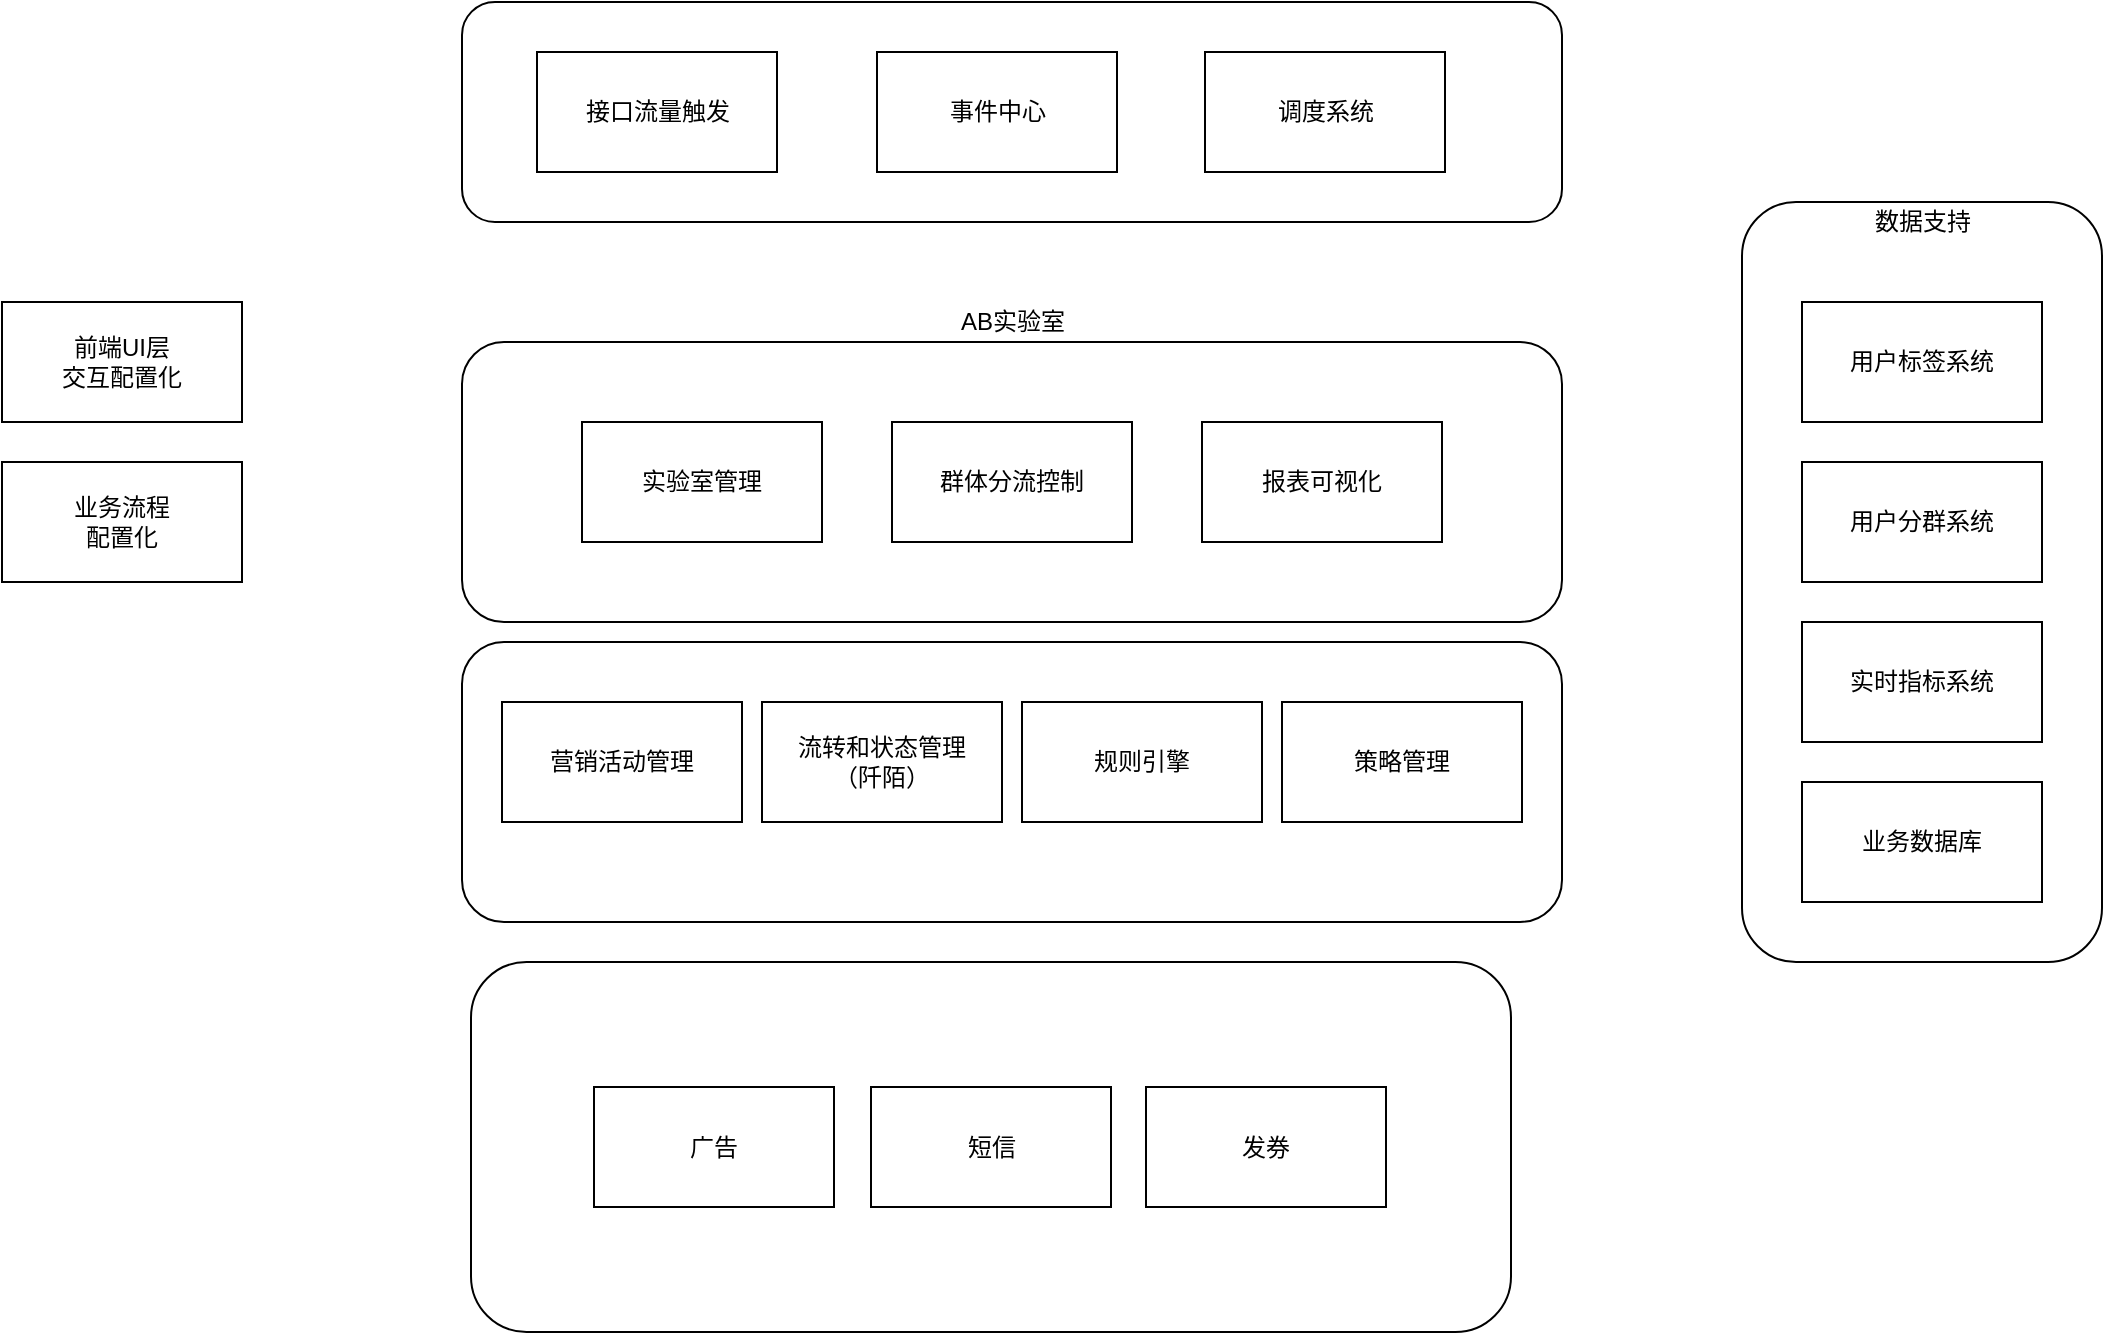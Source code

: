 <mxfile version="16.5.5" type="github">
  <diagram id="RmFsYLsExDQatSAV30NK" name="第 1 页">
    <mxGraphModel dx="1933" dy="614" grid="1" gridSize="10" guides="1" tooltips="1" connect="1" arrows="1" fold="1" page="1" pageScale="1" pageWidth="827" pageHeight="1169" math="0" shadow="0">
      <root>
        <mxCell id="0" />
        <mxCell id="1" parent="0" />
        <mxCell id="bcmtBXyTn41cGkJ8xuMt-28" value="" style="rounded=1;whiteSpace=wrap;html=1;" vertex="1" parent="1">
          <mxGeometry x="90" y="210" width="550" height="140" as="geometry" />
        </mxCell>
        <mxCell id="bcmtBXyTn41cGkJ8xuMt-22" value="" style="rounded=1;whiteSpace=wrap;html=1;" vertex="1" parent="1">
          <mxGeometry x="730" y="140" width="180" height="380" as="geometry" />
        </mxCell>
        <mxCell id="bcmtBXyTn41cGkJ8xuMt-17" value="" style="rounded=1;whiteSpace=wrap;html=1;" vertex="1" parent="1">
          <mxGeometry x="90" y="40" width="550" height="110" as="geometry" />
        </mxCell>
        <mxCell id="bcmtBXyTn41cGkJ8xuMt-16" value="" style="rounded=1;whiteSpace=wrap;html=1;" vertex="1" parent="1">
          <mxGeometry x="90" y="360" width="550" height="140" as="geometry" />
        </mxCell>
        <mxCell id="bcmtBXyTn41cGkJ8xuMt-1" value="事件中心" style="rounded=0;whiteSpace=wrap;html=1;" vertex="1" parent="1">
          <mxGeometry x="297.5" y="65" width="120" height="60" as="geometry" />
        </mxCell>
        <mxCell id="bcmtBXyTn41cGkJ8xuMt-2" value="调度系统" style="rounded=0;whiteSpace=wrap;html=1;" vertex="1" parent="1">
          <mxGeometry x="461.5" y="65" width="120" height="60" as="geometry" />
        </mxCell>
        <mxCell id="bcmtBXyTn41cGkJ8xuMt-3" value="规则引擎" style="rounded=0;whiteSpace=wrap;html=1;" vertex="1" parent="1">
          <mxGeometry x="370" y="390" width="120" height="60" as="geometry" />
        </mxCell>
        <mxCell id="bcmtBXyTn41cGkJ8xuMt-7" value="实验室管理" style="rounded=0;whiteSpace=wrap;html=1;" vertex="1" parent="1">
          <mxGeometry x="150" y="250" width="120" height="60" as="geometry" />
        </mxCell>
        <mxCell id="bcmtBXyTn41cGkJ8xuMt-9" value="流转和状态管理&lt;br&gt;（阡陌）" style="rounded=0;whiteSpace=wrap;html=1;" vertex="1" parent="1">
          <mxGeometry x="240" y="390" width="120" height="60" as="geometry" />
        </mxCell>
        <mxCell id="bcmtBXyTn41cGkJ8xuMt-8" value="营销活动管理" style="rounded=0;whiteSpace=wrap;html=1;" vertex="1" parent="1">
          <mxGeometry x="110" y="390" width="120" height="60" as="geometry" />
        </mxCell>
        <mxCell id="bcmtBXyTn41cGkJ8xuMt-10" value="用户标签系统" style="rounded=0;whiteSpace=wrap;html=1;" vertex="1" parent="1">
          <mxGeometry x="760" y="190" width="120" height="60" as="geometry" />
        </mxCell>
        <mxCell id="bcmtBXyTn41cGkJ8xuMt-11" value="实时指标系统" style="rounded=0;whiteSpace=wrap;html=1;" vertex="1" parent="1">
          <mxGeometry x="760" y="350" width="120" height="60" as="geometry" />
        </mxCell>
        <mxCell id="bcmtBXyTn41cGkJ8xuMt-12" value="业务数据库" style="rounded=0;whiteSpace=wrap;html=1;" vertex="1" parent="1">
          <mxGeometry x="760" y="430" width="120" height="60" as="geometry" />
        </mxCell>
        <mxCell id="bcmtBXyTn41cGkJ8xuMt-13" value="接口流量触发" style="rounded=0;whiteSpace=wrap;html=1;" vertex="1" parent="1">
          <mxGeometry x="127.5" y="65" width="120" height="60" as="geometry" />
        </mxCell>
        <mxCell id="bcmtBXyTn41cGkJ8xuMt-18" value="" style="rounded=1;whiteSpace=wrap;html=1;" vertex="1" parent="1">
          <mxGeometry x="94.5" y="520" width="520" height="185" as="geometry" />
        </mxCell>
        <mxCell id="bcmtBXyTn41cGkJ8xuMt-19" value="广告" style="rounded=0;whiteSpace=wrap;html=1;" vertex="1" parent="1">
          <mxGeometry x="156" y="582.5" width="120" height="60" as="geometry" />
        </mxCell>
        <mxCell id="bcmtBXyTn41cGkJ8xuMt-20" value="短信" style="rounded=0;whiteSpace=wrap;html=1;" vertex="1" parent="1">
          <mxGeometry x="294.5" y="582.5" width="120" height="60" as="geometry" />
        </mxCell>
        <mxCell id="bcmtBXyTn41cGkJ8xuMt-21" value="发券" style="rounded=0;whiteSpace=wrap;html=1;" vertex="1" parent="1">
          <mxGeometry x="432" y="582.5" width="120" height="60" as="geometry" />
        </mxCell>
        <mxCell id="bcmtBXyTn41cGkJ8xuMt-23" value="数据支持" style="text;html=1;align=center;verticalAlign=middle;resizable=0;points=[];autosize=1;strokeColor=none;fillColor=none;" vertex="1" parent="1">
          <mxGeometry x="790" y="140" width="60" height="20" as="geometry" />
        </mxCell>
        <mxCell id="bcmtBXyTn41cGkJ8xuMt-24" value="策略管理" style="rounded=0;whiteSpace=wrap;html=1;" vertex="1" parent="1">
          <mxGeometry x="500" y="390" width="120" height="60" as="geometry" />
        </mxCell>
        <mxCell id="bcmtBXyTn41cGkJ8xuMt-25" value="前端UI层&lt;br&gt;交互配置化" style="rounded=0;whiteSpace=wrap;html=1;" vertex="1" parent="1">
          <mxGeometry x="-140" y="190" width="120" height="60" as="geometry" />
        </mxCell>
        <mxCell id="bcmtBXyTn41cGkJ8xuMt-26" value="用户分群系统" style="rounded=0;whiteSpace=wrap;html=1;" vertex="1" parent="1">
          <mxGeometry x="760" y="270" width="120" height="60" as="geometry" />
        </mxCell>
        <mxCell id="bcmtBXyTn41cGkJ8xuMt-27" value="业务流程&lt;br&gt;配置化" style="rounded=0;whiteSpace=wrap;html=1;" vertex="1" parent="1">
          <mxGeometry x="-140" y="270" width="120" height="60" as="geometry" />
        </mxCell>
        <mxCell id="bcmtBXyTn41cGkJ8xuMt-29" value="AB实验室" style="text;html=1;align=center;verticalAlign=middle;resizable=0;points=[];autosize=1;strokeColor=none;fillColor=none;" vertex="1" parent="1">
          <mxGeometry x="330" y="190" width="70" height="20" as="geometry" />
        </mxCell>
        <mxCell id="bcmtBXyTn41cGkJ8xuMt-30" value="报表可视化" style="rounded=0;whiteSpace=wrap;html=1;" vertex="1" parent="1">
          <mxGeometry x="460" y="250" width="120" height="60" as="geometry" />
        </mxCell>
        <mxCell id="bcmtBXyTn41cGkJ8xuMt-31" value="群体分流控制" style="rounded=0;whiteSpace=wrap;html=1;" vertex="1" parent="1">
          <mxGeometry x="305" y="250" width="120" height="60" as="geometry" />
        </mxCell>
      </root>
    </mxGraphModel>
  </diagram>
</mxfile>

